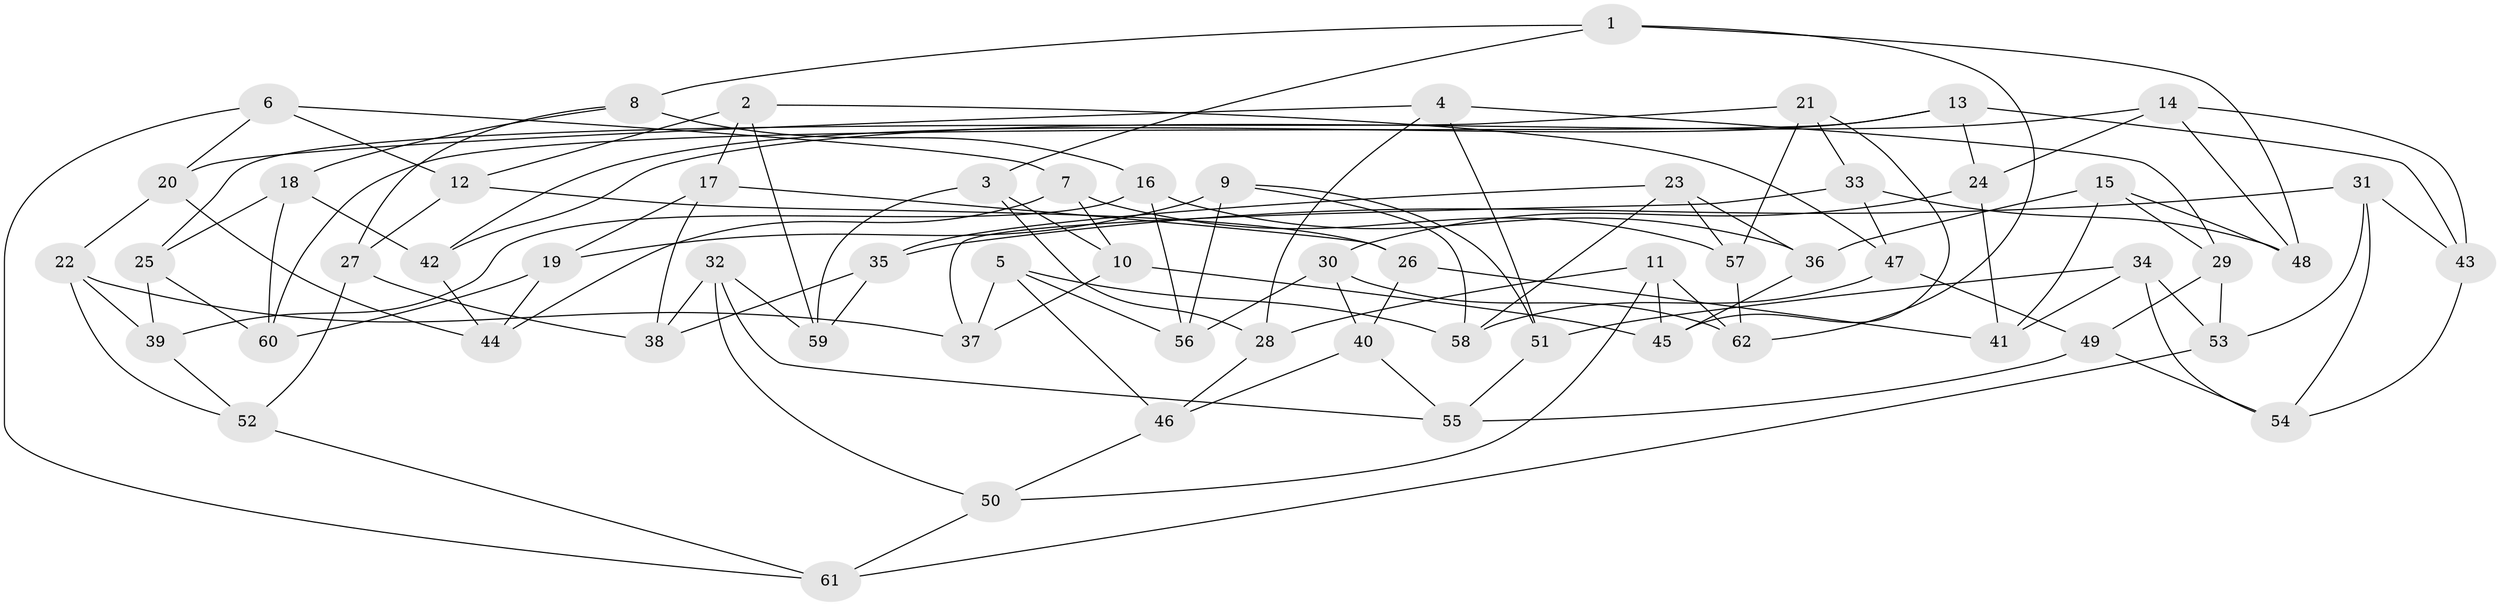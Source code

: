 // Generated by graph-tools (version 1.1) at 2025/58/03/09/25 04:58:47]
// undirected, 62 vertices, 124 edges
graph export_dot {
graph [start="1"]
  node [color=gray90,style=filled];
  1;
  2;
  3;
  4;
  5;
  6;
  7;
  8;
  9;
  10;
  11;
  12;
  13;
  14;
  15;
  16;
  17;
  18;
  19;
  20;
  21;
  22;
  23;
  24;
  25;
  26;
  27;
  28;
  29;
  30;
  31;
  32;
  33;
  34;
  35;
  36;
  37;
  38;
  39;
  40;
  41;
  42;
  43;
  44;
  45;
  46;
  47;
  48;
  49;
  50;
  51;
  52;
  53;
  54;
  55;
  56;
  57;
  58;
  59;
  60;
  61;
  62;
  1 -- 62;
  1 -- 3;
  1 -- 48;
  1 -- 8;
  2 -- 12;
  2 -- 47;
  2 -- 59;
  2 -- 17;
  3 -- 59;
  3 -- 10;
  3 -- 28;
  4 -- 29;
  4 -- 51;
  4 -- 20;
  4 -- 28;
  5 -- 46;
  5 -- 56;
  5 -- 58;
  5 -- 37;
  6 -- 61;
  6 -- 20;
  6 -- 12;
  6 -- 7;
  7 -- 57;
  7 -- 10;
  7 -- 44;
  8 -- 18;
  8 -- 27;
  8 -- 16;
  9 -- 51;
  9 -- 58;
  9 -- 56;
  9 -- 19;
  10 -- 37;
  10 -- 45;
  11 -- 50;
  11 -- 62;
  11 -- 45;
  11 -- 28;
  12 -- 27;
  12 -- 26;
  13 -- 24;
  13 -- 60;
  13 -- 42;
  13 -- 43;
  14 -- 48;
  14 -- 43;
  14 -- 24;
  14 -- 42;
  15 -- 36;
  15 -- 48;
  15 -- 29;
  15 -- 41;
  16 -- 56;
  16 -- 39;
  16 -- 36;
  17 -- 19;
  17 -- 38;
  17 -- 26;
  18 -- 25;
  18 -- 42;
  18 -- 60;
  19 -- 44;
  19 -- 60;
  20 -- 22;
  20 -- 44;
  21 -- 25;
  21 -- 33;
  21 -- 57;
  21 -- 45;
  22 -- 39;
  22 -- 37;
  22 -- 52;
  23 -- 57;
  23 -- 36;
  23 -- 58;
  23 -- 35;
  24 -- 41;
  24 -- 30;
  25 -- 60;
  25 -- 39;
  26 -- 41;
  26 -- 40;
  27 -- 38;
  27 -- 52;
  28 -- 46;
  29 -- 53;
  29 -- 49;
  30 -- 40;
  30 -- 62;
  30 -- 56;
  31 -- 53;
  31 -- 54;
  31 -- 43;
  31 -- 35;
  32 -- 50;
  32 -- 38;
  32 -- 55;
  32 -- 59;
  33 -- 47;
  33 -- 37;
  33 -- 48;
  34 -- 41;
  34 -- 53;
  34 -- 54;
  34 -- 51;
  35 -- 38;
  35 -- 59;
  36 -- 45;
  39 -- 52;
  40 -- 55;
  40 -- 46;
  42 -- 44;
  43 -- 54;
  46 -- 50;
  47 -- 58;
  47 -- 49;
  49 -- 55;
  49 -- 54;
  50 -- 61;
  51 -- 55;
  52 -- 61;
  53 -- 61;
  57 -- 62;
}
